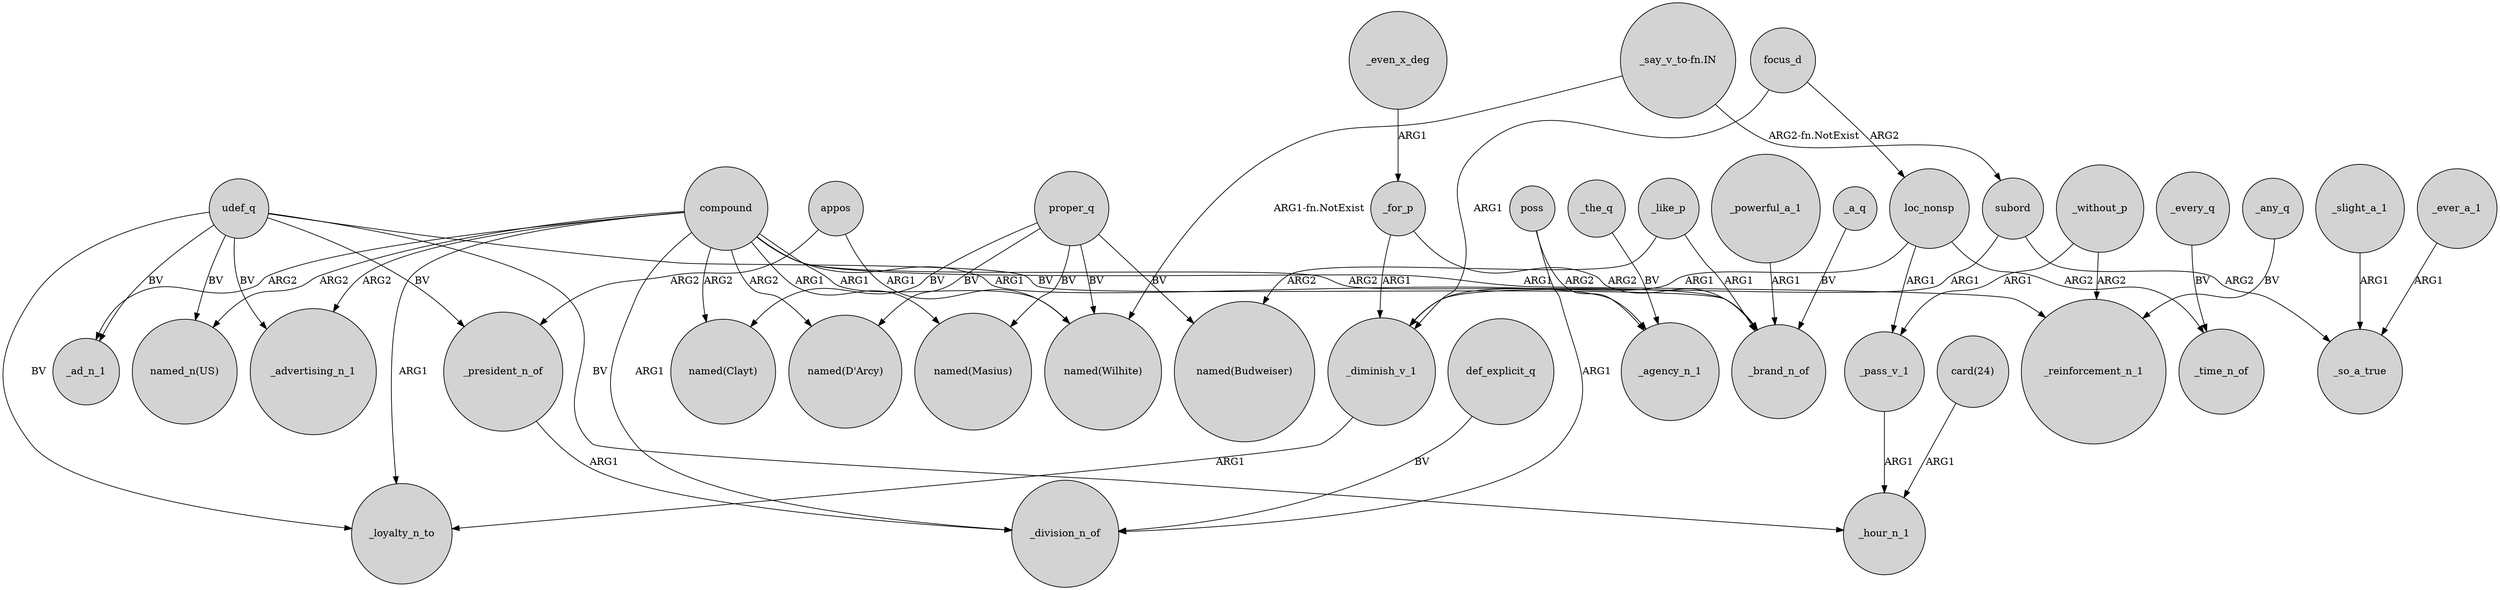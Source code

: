 digraph {
	node [shape=circle style=filled]
	compound -> _loyalty_n_to [label=ARG1]
	_the_q -> _agency_n_1 [label=BV]
	focus_d -> loc_nonsp [label=ARG2]
	_like_p -> "named(Budweiser)" [label=ARG2]
	compound -> _agency_n_1 [label=ARG1]
	udef_q -> "named_n(US)" [label=BV]
	compound -> _ad_n_1 [label=ARG2]
	udef_q -> _hour_n_1 [label=BV]
	_for_p -> _brand_n_of [label=ARG2]
	_like_p -> _brand_n_of [label=ARG1]
	focus_d -> _diminish_v_1 [label=ARG1]
	loc_nonsp -> _time_n_of [label=ARG2]
	loc_nonsp -> _pass_v_1 [label=ARG1]
	loc_nonsp -> _diminish_v_1 [label=ARG1]
	compound -> _brand_n_of [label=ARG2]
	_ever_a_1 -> _so_a_true [label=ARG1]
	poss -> _division_n_of [label=ARG1]
	_powerful_a_1 -> _brand_n_of [label=ARG1]
	proper_q -> "named(Clayt)" [label=BV]
	"card(24)" -> _hour_n_1 [label=ARG1]
	appos -> "named(Wilhite)" [label=ARG1]
	compound -> "named_n(US)" [label=ARG2]
	_without_p -> _pass_v_1 [label=ARG1]
	"_say_v_to-fn.IN" -> subord [label="ARG2-fn.NotExist"]
	_without_p -> _reinforcement_n_1 [label=ARG2]
	subord -> _so_a_true [label=ARG2]
	_every_q -> _time_n_of [label=BV]
	proper_q -> "named(D'Arcy)" [label=BV]
	def_explicit_q -> _division_n_of [label=BV]
	compound -> "named(D'Arcy)" [label=ARG2]
	appos -> _president_n_of [label=ARG2]
	udef_q -> _advertising_n_1 [label=BV]
	udef_q -> _loyalty_n_to [label=BV]
	udef_q -> _president_n_of [label=BV]
	compound -> "named(Masius)" [label=ARG1]
	poss -> _agency_n_1 [label=ARG2]
	compound -> _advertising_n_1 [label=ARG2]
	_president_n_of -> _division_n_of [label=ARG1]
	_a_q -> _brand_n_of [label=BV]
	proper_q -> "named(Wilhite)" [label=BV]
	compound -> "named(Clayt)" [label=ARG2]
	udef_q -> _ad_n_1 [label=BV]
	_even_x_deg -> _for_p [label=ARG1]
	subord -> _diminish_v_1 [label=ARG1]
	_slight_a_1 -> _so_a_true [label=ARG1]
	_any_q -> _reinforcement_n_1 [label=BV]
	compound -> _reinforcement_n_1 [label=ARG1]
	udef_q -> _brand_n_of [label=BV]
	_for_p -> _diminish_v_1 [label=ARG1]
	_pass_v_1 -> _hour_n_1 [label=ARG1]
	"_say_v_to-fn.IN" -> "named(Wilhite)" [label="ARG1-fn.NotExist"]
	compound -> "named(Wilhite)" [label=ARG1]
	compound -> _division_n_of [label=ARG1]
	proper_q -> "named(Budweiser)" [label=BV]
	proper_q -> "named(Masius)" [label=BV]
	_diminish_v_1 -> _loyalty_n_to [label=ARG1]
}
